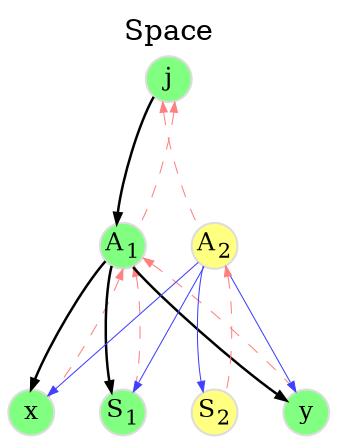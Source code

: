 digraph add {
	graph [
		rankdir="TB"
		bgcolor="white"
		color="white"
		nodesep="0.3"
		ranksep="0.8"
		labelloc="t"
		label="Space"
	];

	node [
		fontsize="12"
		style="filled"
		width="0.3"
		height="0.3"
		fixedsize="true"
		penwidth="1.0"
		color="#DDDDDD"
	];

	edge [
		penwidth="0.5"
		color="#000000"
		arrowsize="0.5"
	];


	node [	// original
		fillcolor="#80ff80"
	];

	C_j  [ label=<j>             ];
	C_a1 [ label=<A<SUB>1</SUB>> ];
	C_x  [ label=<x>             ];
	C_s1 [ label=<S<SUB>1</SUB>> ];
	C_y  [ label=<y>             ];

	node [	// changed
		fillcolor="#ffff80"
	];

	C_s2 [ label=<S<SUB>2</SUB>> ];
	C_a2 [ label=<A<SUB>2</SUB>> ];

	edge [	// main line
		penwidth=1.2;
	];

	C_j  -> C_a1;
	C_a1 -> C_x;
	C_a1 -> C_s1;
	C_a1 -> C_y;

	edge [	// copy
		penwidth=0.5;
		color="#4040ff";
	];

	C_a2 -> C_x;
	C_a2 -> C_s1;
	C_a2 -> C_s2;
	C_a2 -> C_y;

	edge [	// parent
		dir=back;
		penwidth=0.5;
		color="#ff8080";
		style=dashed;
	];

	C_j  -> C_a1;
	C_j  -> C_a2;
	C_a1 -> C_x;
	C_a1 -> C_s1;
	C_a2 -> C_s2;
	C_a1 -> C_y;

	edge [	// invisible
		style=invis;
	];

	C_j -> C_a2;
	C_x -> C_s1 -> C_s2 -> C_y;
	{ rank=same C_x C_s1 C_s2 C_y };
}

